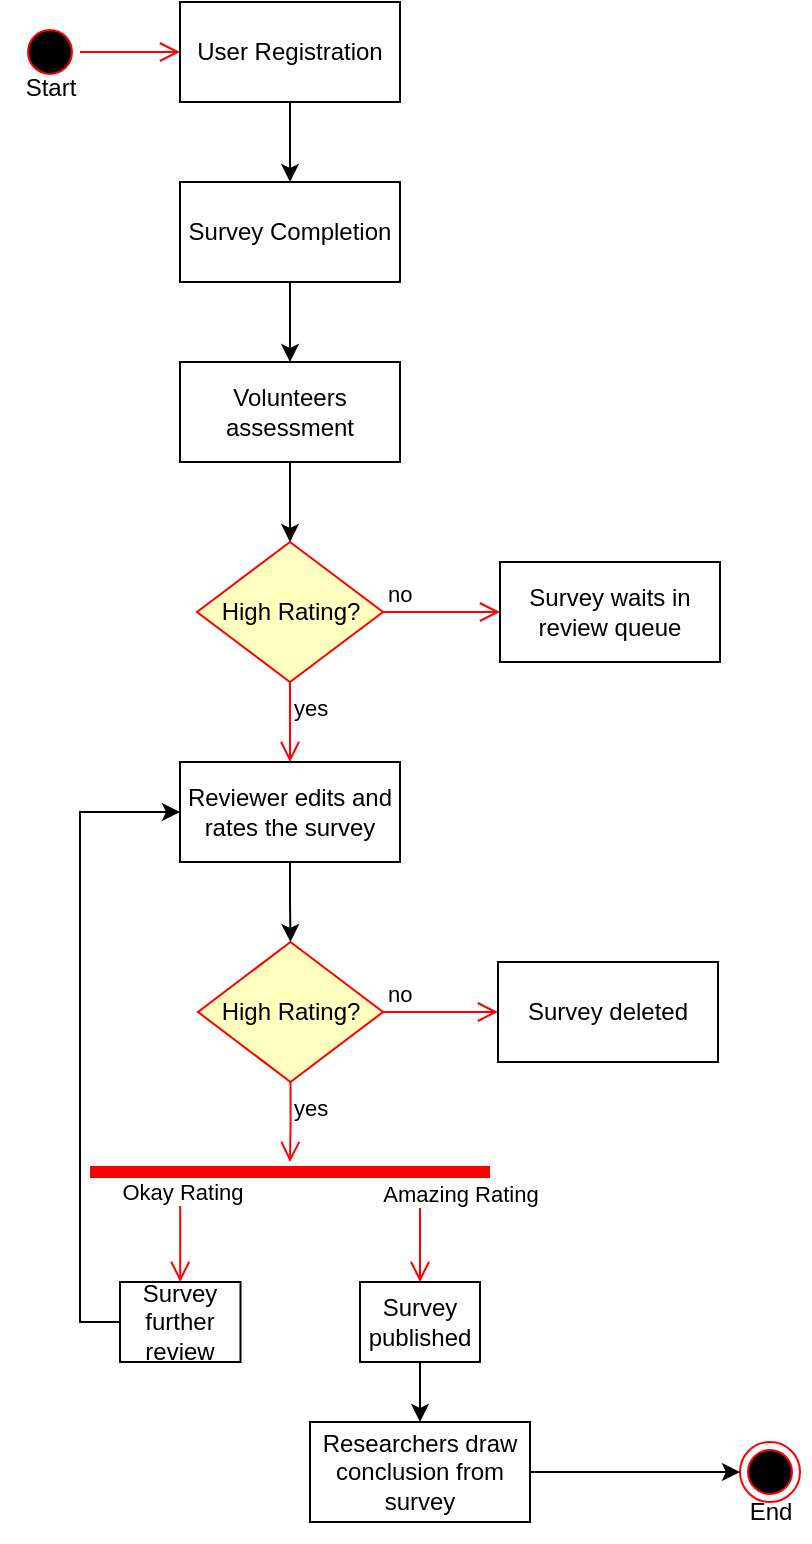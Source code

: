 <mxfile version="22.0.4" type="github">
  <diagram id="C5RBs43oDa-KdzZeNtuy" name="Page-1">
    <mxGraphModel dx="1688" dy="769" grid="1" gridSize="10" guides="1" tooltips="1" connect="1" arrows="1" fold="1" page="1" pageScale="1" pageWidth="827" pageHeight="1169" math="0" shadow="0">
      <root>
        <mxCell id="WIyWlLk6GJQsqaUBKTNV-0" />
        <mxCell id="WIyWlLk6GJQsqaUBKTNV-1" parent="WIyWlLk6GJQsqaUBKTNV-0" />
        <mxCell id="EJV__ujZelWqGnJyHGr9-46" value="" style="group" vertex="1" connectable="0" parent="WIyWlLk6GJQsqaUBKTNV-1">
          <mxGeometry x="211" y="160" width="405" height="770" as="geometry" />
        </mxCell>
        <mxCell id="EJV__ujZelWqGnJyHGr9-0" value="User Registration" style="html=1;whiteSpace=wrap;" vertex="1" parent="EJV__ujZelWqGnJyHGr9-46">
          <mxGeometry x="90" width="110" height="50" as="geometry" />
        </mxCell>
        <mxCell id="EJV__ujZelWqGnJyHGr9-2" value="" style="ellipse;html=1;shape=startState;fillColor=#000000;strokeColor=#ff0000;" vertex="1" parent="EJV__ujZelWqGnJyHGr9-46">
          <mxGeometry x="10" y="10" width="30" height="30" as="geometry" />
        </mxCell>
        <mxCell id="EJV__ujZelWqGnJyHGr9-3" value="" style="edgeStyle=orthogonalEdgeStyle;html=1;verticalAlign=bottom;endArrow=open;endSize=8;strokeColor=#ff0000;rounded=0;entryX=0;entryY=0.5;entryDx=0;entryDy=0;" edge="1" source="EJV__ujZelWqGnJyHGr9-2" parent="EJV__ujZelWqGnJyHGr9-46" target="EJV__ujZelWqGnJyHGr9-0">
          <mxGeometry relative="1" as="geometry">
            <mxPoint x="-95" as="targetPoint" />
          </mxGeometry>
        </mxCell>
        <mxCell id="EJV__ujZelWqGnJyHGr9-5" value="Start" style="text;html=1;align=center;verticalAlign=middle;resizable=0;points=[];autosize=1;strokeColor=none;fillColor=none;" vertex="1" parent="EJV__ujZelWqGnJyHGr9-46">
          <mxGeometry y="28" width="50" height="30" as="geometry" />
        </mxCell>
        <mxCell id="EJV__ujZelWqGnJyHGr9-6" value="Survey Completion" style="html=1;whiteSpace=wrap;" vertex="1" parent="EJV__ujZelWqGnJyHGr9-46">
          <mxGeometry x="90" y="90" width="110" height="50" as="geometry" />
        </mxCell>
        <mxCell id="EJV__ujZelWqGnJyHGr9-7" style="edgeStyle=orthogonalEdgeStyle;rounded=0;orthogonalLoop=1;jettySize=auto;html=1;exitX=0.5;exitY=1;exitDx=0;exitDy=0;entryX=0.5;entryY=0;entryDx=0;entryDy=0;" edge="1" parent="EJV__ujZelWqGnJyHGr9-46" source="EJV__ujZelWqGnJyHGr9-0" target="EJV__ujZelWqGnJyHGr9-6">
          <mxGeometry relative="1" as="geometry" />
        </mxCell>
        <mxCell id="EJV__ujZelWqGnJyHGr9-8" value="Volunteers assessment" style="html=1;whiteSpace=wrap;" vertex="1" parent="EJV__ujZelWqGnJyHGr9-46">
          <mxGeometry x="90" y="180" width="110" height="50" as="geometry" />
        </mxCell>
        <mxCell id="EJV__ujZelWqGnJyHGr9-9" style="edgeStyle=orthogonalEdgeStyle;rounded=0;orthogonalLoop=1;jettySize=auto;html=1;exitX=0.5;exitY=1;exitDx=0;exitDy=0;entryX=0.5;entryY=0;entryDx=0;entryDy=0;" edge="1" parent="EJV__ujZelWqGnJyHGr9-46" source="EJV__ujZelWqGnJyHGr9-6" target="EJV__ujZelWqGnJyHGr9-8">
          <mxGeometry relative="1" as="geometry" />
        </mxCell>
        <mxCell id="EJV__ujZelWqGnJyHGr9-11" value="High Rating?" style="rhombus;whiteSpace=wrap;html=1;fontColor=#000000;fillColor=#ffffc0;strokeColor=#ff0000;" vertex="1" parent="EJV__ujZelWqGnJyHGr9-46">
          <mxGeometry x="98.5" y="270" width="93" height="70" as="geometry" />
        </mxCell>
        <mxCell id="EJV__ujZelWqGnJyHGr9-14" style="edgeStyle=orthogonalEdgeStyle;rounded=0;orthogonalLoop=1;jettySize=auto;html=1;exitX=0.5;exitY=1;exitDx=0;exitDy=0;entryX=0.5;entryY=0;entryDx=0;entryDy=0;" edge="1" parent="EJV__ujZelWqGnJyHGr9-46" source="EJV__ujZelWqGnJyHGr9-8" target="EJV__ujZelWqGnJyHGr9-11">
          <mxGeometry relative="1" as="geometry" />
        </mxCell>
        <mxCell id="EJV__ujZelWqGnJyHGr9-12" value="no" style="edgeStyle=orthogonalEdgeStyle;html=1;align=left;verticalAlign=bottom;endArrow=open;endSize=8;strokeColor=#ff0000;rounded=0;entryX=0;entryY=0.5;entryDx=0;entryDy=0;" edge="1" source="EJV__ujZelWqGnJyHGr9-11" parent="EJV__ujZelWqGnJyHGr9-46" target="EJV__ujZelWqGnJyHGr9-15">
          <mxGeometry x="-1" relative="1" as="geometry">
            <mxPoint x="310" y="305" as="targetPoint" />
            <Array as="points" />
          </mxGeometry>
        </mxCell>
        <mxCell id="EJV__ujZelWqGnJyHGr9-13" value="yes" style="edgeStyle=orthogonalEdgeStyle;html=1;align=left;verticalAlign=top;endArrow=open;endSize=8;strokeColor=#ff0000;rounded=0;entryX=0.5;entryY=0;entryDx=0;entryDy=0;" edge="1" source="EJV__ujZelWqGnJyHGr9-11" parent="EJV__ujZelWqGnJyHGr9-46" target="EJV__ujZelWqGnJyHGr9-16">
          <mxGeometry x="-1" relative="1" as="geometry">
            <mxPoint x="145" y="400" as="targetPoint" />
          </mxGeometry>
        </mxCell>
        <mxCell id="EJV__ujZelWqGnJyHGr9-15" value="Survey waits in review queue" style="html=1;whiteSpace=wrap;" vertex="1" parent="EJV__ujZelWqGnJyHGr9-46">
          <mxGeometry x="250" y="280" width="110" height="50" as="geometry" />
        </mxCell>
        <mxCell id="EJV__ujZelWqGnJyHGr9-16" value="Reviewer edits and rates the survey" style="html=1;whiteSpace=wrap;" vertex="1" parent="EJV__ujZelWqGnJyHGr9-46">
          <mxGeometry x="90" y="380" width="110" height="50" as="geometry" />
        </mxCell>
        <mxCell id="EJV__ujZelWqGnJyHGr9-22" value="High Rating?" style="rhombus;whiteSpace=wrap;html=1;fontColor=#000000;fillColor=#ffffc0;strokeColor=#ff0000;" vertex="1" parent="EJV__ujZelWqGnJyHGr9-46">
          <mxGeometry x="99" y="470" width="92.5" height="70" as="geometry" />
        </mxCell>
        <mxCell id="EJV__ujZelWqGnJyHGr9-25" style="edgeStyle=orthogonalEdgeStyle;rounded=0;orthogonalLoop=1;jettySize=auto;html=1;" edge="1" parent="EJV__ujZelWqGnJyHGr9-46" source="EJV__ujZelWqGnJyHGr9-16" target="EJV__ujZelWqGnJyHGr9-22">
          <mxGeometry relative="1" as="geometry" />
        </mxCell>
        <mxCell id="EJV__ujZelWqGnJyHGr9-23" value="no" style="edgeStyle=orthogonalEdgeStyle;html=1;align=left;verticalAlign=bottom;endArrow=open;endSize=8;strokeColor=#ff0000;rounded=0;entryX=0;entryY=0.5;entryDx=0;entryDy=0;" edge="1" source="EJV__ujZelWqGnJyHGr9-22" parent="EJV__ujZelWqGnJyHGr9-46" target="EJV__ujZelWqGnJyHGr9-26">
          <mxGeometry x="-1" relative="1" as="geometry">
            <mxPoint x="360" y="510" as="targetPoint" />
          </mxGeometry>
        </mxCell>
        <mxCell id="EJV__ujZelWqGnJyHGr9-24" value="yes" style="edgeStyle=orthogonalEdgeStyle;html=1;align=left;verticalAlign=top;endArrow=open;endSize=8;strokeColor=#ff0000;rounded=0;exitX=0.5;exitY=1;exitDx=0;exitDy=0;" edge="1" source="EJV__ujZelWqGnJyHGr9-22" parent="EJV__ujZelWqGnJyHGr9-46" target="EJV__ujZelWqGnJyHGr9-27">
          <mxGeometry x="-1" relative="1" as="geometry">
            <mxPoint x="145" y="580" as="targetPoint" />
            <Array as="points" />
          </mxGeometry>
        </mxCell>
        <mxCell id="EJV__ujZelWqGnJyHGr9-26" value="Survey deleted" style="html=1;whiteSpace=wrap;" vertex="1" parent="EJV__ujZelWqGnJyHGr9-46">
          <mxGeometry x="249" y="480" width="110" height="50" as="geometry" />
        </mxCell>
        <mxCell id="EJV__ujZelWqGnJyHGr9-27" value="" style="shape=line;html=1;strokeWidth=6;strokeColor=#ff0000;" vertex="1" parent="EJV__ujZelWqGnJyHGr9-46">
          <mxGeometry x="45" y="580" width="200" height="10" as="geometry" />
        </mxCell>
        <mxCell id="EJV__ujZelWqGnJyHGr9-28" value="" style="edgeStyle=orthogonalEdgeStyle;html=1;verticalAlign=bottom;endArrow=open;endSize=8;strokeColor=#ff0000;rounded=0;entryX=0.5;entryY=0;entryDx=0;entryDy=0;" edge="1" source="EJV__ujZelWqGnJyHGr9-27" parent="EJV__ujZelWqGnJyHGr9-46" target="EJV__ujZelWqGnJyHGr9-34">
          <mxGeometry relative="1" as="geometry">
            <mxPoint x="145" y="670" as="targetPoint" />
            <Array as="points">
              <mxPoint x="90" y="640" />
            </Array>
          </mxGeometry>
        </mxCell>
        <mxCell id="EJV__ujZelWqGnJyHGr9-35" value="Okay Rating" style="edgeLabel;html=1;align=center;verticalAlign=middle;resizable=0;points=[];" vertex="1" connectable="0" parent="EJV__ujZelWqGnJyHGr9-28">
          <mxGeometry x="-0.828" y="1" relative="1" as="geometry">
            <mxPoint as="offset" />
          </mxGeometry>
        </mxCell>
        <mxCell id="EJV__ujZelWqGnJyHGr9-29" value="" style="edgeStyle=orthogonalEdgeStyle;html=1;verticalAlign=bottom;endArrow=open;endSize=8;strokeColor=#ff0000;rounded=0;exitX=0.825;exitY=1;exitDx=0;exitDy=0;exitPerimeter=0;entryX=0.5;entryY=0;entryDx=0;entryDy=0;" edge="1" parent="EJV__ujZelWqGnJyHGr9-46" source="EJV__ujZelWqGnJyHGr9-27" target="EJV__ujZelWqGnJyHGr9-31">
          <mxGeometry relative="1" as="geometry">
            <mxPoint x="210" y="670" as="targetPoint" />
            <mxPoint x="155" y="600" as="sourcePoint" />
            <Array as="points" />
          </mxGeometry>
        </mxCell>
        <mxCell id="EJV__ujZelWqGnJyHGr9-32" value="Amazing Rating" style="edgeLabel;html=1;align=center;verticalAlign=middle;resizable=0;points=[];" vertex="1" connectable="0" parent="EJV__ujZelWqGnJyHGr9-29">
          <mxGeometry x="-0.783" y="3" relative="1" as="geometry">
            <mxPoint x="17" as="offset" />
          </mxGeometry>
        </mxCell>
        <mxCell id="EJV__ujZelWqGnJyHGr9-31" value="Survey published" style="html=1;whiteSpace=wrap;" vertex="1" parent="EJV__ujZelWqGnJyHGr9-46">
          <mxGeometry x="180" y="640" width="60" height="40" as="geometry" />
        </mxCell>
        <mxCell id="EJV__ujZelWqGnJyHGr9-37" style="edgeStyle=orthogonalEdgeStyle;rounded=0;orthogonalLoop=1;jettySize=auto;html=1;exitX=0;exitY=0.5;exitDx=0;exitDy=0;entryX=0;entryY=0.5;entryDx=0;entryDy=0;" edge="1" parent="EJV__ujZelWqGnJyHGr9-46" source="EJV__ujZelWqGnJyHGr9-34" target="EJV__ujZelWqGnJyHGr9-16">
          <mxGeometry relative="1" as="geometry">
            <mxPoint x="40" y="430" as="targetPoint" />
          </mxGeometry>
        </mxCell>
        <mxCell id="EJV__ujZelWqGnJyHGr9-34" value="Survey further review" style="html=1;whiteSpace=wrap;" vertex="1" parent="EJV__ujZelWqGnJyHGr9-46">
          <mxGeometry x="60" y="640" width="60.25" height="40" as="geometry" />
        </mxCell>
        <mxCell id="EJV__ujZelWqGnJyHGr9-39" value="Researchers draw conclusion from survey" style="html=1;whiteSpace=wrap;" vertex="1" parent="EJV__ujZelWqGnJyHGr9-46">
          <mxGeometry x="155" y="710" width="110" height="50" as="geometry" />
        </mxCell>
        <mxCell id="EJV__ujZelWqGnJyHGr9-40" style="edgeStyle=orthogonalEdgeStyle;rounded=0;orthogonalLoop=1;jettySize=auto;html=1;exitX=0.5;exitY=1;exitDx=0;exitDy=0;entryX=0.5;entryY=0;entryDx=0;entryDy=0;" edge="1" parent="EJV__ujZelWqGnJyHGr9-46" source="EJV__ujZelWqGnJyHGr9-31" target="EJV__ujZelWqGnJyHGr9-39">
          <mxGeometry relative="1" as="geometry" />
        </mxCell>
        <mxCell id="EJV__ujZelWqGnJyHGr9-41" value="" style="ellipse;html=1;shape=endState;fillColor=#000000;strokeColor=#ff0000;" vertex="1" parent="EJV__ujZelWqGnJyHGr9-46">
          <mxGeometry x="370" y="720" width="30" height="30" as="geometry" />
        </mxCell>
        <mxCell id="EJV__ujZelWqGnJyHGr9-42" style="edgeStyle=orthogonalEdgeStyle;rounded=0;orthogonalLoop=1;jettySize=auto;html=1;entryX=0;entryY=0.5;entryDx=0;entryDy=0;" edge="1" parent="EJV__ujZelWqGnJyHGr9-46" source="EJV__ujZelWqGnJyHGr9-39" target="EJV__ujZelWqGnJyHGr9-41">
          <mxGeometry relative="1" as="geometry" />
        </mxCell>
        <mxCell id="EJV__ujZelWqGnJyHGr9-45" value="End" style="text;html=1;align=center;verticalAlign=middle;resizable=0;points=[];autosize=1;strokeColor=none;fillColor=none;" vertex="1" parent="EJV__ujZelWqGnJyHGr9-46">
          <mxGeometry x="365" y="740" width="40" height="30" as="geometry" />
        </mxCell>
      </root>
    </mxGraphModel>
  </diagram>
</mxfile>

